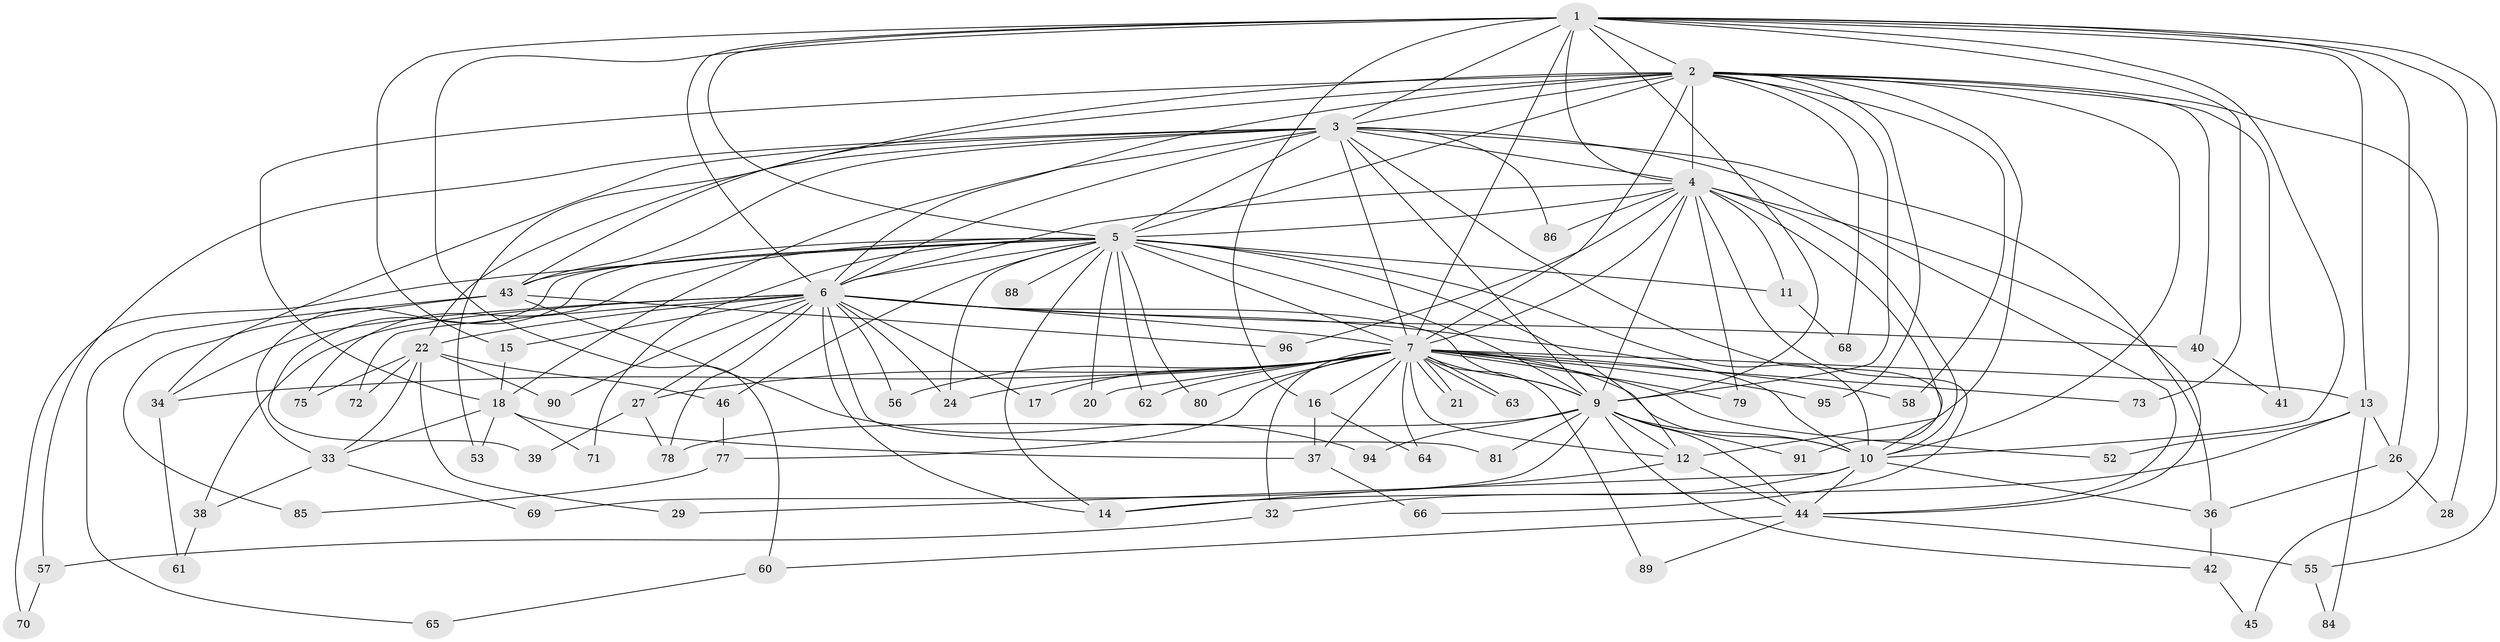 // Generated by graph-tools (version 1.1) at 2025/23/03/03/25 07:23:44]
// undirected, 74 vertices, 180 edges
graph export_dot {
graph [start="1"]
  node [color=gray90,style=filled];
  1 [super="+23"];
  2 [super="+31"];
  3 [super="+25"];
  4 [super="+50"];
  5 [super="+8"];
  6 [super="+48"];
  7 [super="+47"];
  9 [super="+19"];
  10 [super="+67"];
  11;
  12 [super="+74"];
  13 [super="+82"];
  14 [super="+35"];
  15;
  16;
  17;
  18 [super="+30"];
  20;
  21;
  22 [super="+59"];
  24;
  26;
  27;
  28;
  29;
  32 [super="+51"];
  33 [super="+49"];
  34 [super="+76"];
  36 [super="+54"];
  37 [super="+93"];
  38;
  39;
  40;
  41;
  42;
  43 [super="+83"];
  44 [super="+92"];
  45;
  46;
  52;
  53;
  55;
  56;
  57;
  58;
  60;
  61;
  62;
  63;
  64;
  65;
  66;
  68;
  69;
  70;
  71;
  72;
  73;
  75;
  77;
  78 [super="+87"];
  79;
  80;
  81;
  84;
  85;
  86;
  88;
  89;
  90;
  91;
  94;
  95;
  96;
  1 -- 2;
  1 -- 3;
  1 -- 4;
  1 -- 5 [weight=2];
  1 -- 6;
  1 -- 7;
  1 -- 9;
  1 -- 10;
  1 -- 13 [weight=2];
  1 -- 15;
  1 -- 16;
  1 -- 26;
  1 -- 28;
  1 -- 55;
  1 -- 60;
  1 -- 73;
  2 -- 3;
  2 -- 4 [weight=2];
  2 -- 5 [weight=2];
  2 -- 6;
  2 -- 7;
  2 -- 9;
  2 -- 10;
  2 -- 12;
  2 -- 18;
  2 -- 41;
  2 -- 45;
  2 -- 53;
  2 -- 68;
  2 -- 40;
  2 -- 58;
  2 -- 95;
  2 -- 43;
  3 -- 4;
  3 -- 5 [weight=3];
  3 -- 6;
  3 -- 7;
  3 -- 9;
  3 -- 10;
  3 -- 22;
  3 -- 43;
  3 -- 86;
  3 -- 18;
  3 -- 34;
  3 -- 36;
  3 -- 57;
  3 -- 44;
  4 -- 5 [weight=2];
  4 -- 6;
  4 -- 7;
  4 -- 9;
  4 -- 10;
  4 -- 11;
  4 -- 66;
  4 -- 79;
  4 -- 86;
  4 -- 91;
  4 -- 96;
  4 -- 44;
  5 -- 6 [weight=2];
  5 -- 7 [weight=2];
  5 -- 9 [weight=2];
  5 -- 10 [weight=2];
  5 -- 12;
  5 -- 20;
  5 -- 24;
  5 -- 39;
  5 -- 62;
  5 -- 70;
  5 -- 71;
  5 -- 11;
  5 -- 75;
  5 -- 14;
  5 -- 80;
  5 -- 88;
  5 -- 33 [weight=2];
  5 -- 43;
  5 -- 46;
  6 -- 7;
  6 -- 9;
  6 -- 10;
  6 -- 14;
  6 -- 15;
  6 -- 17;
  6 -- 22;
  6 -- 27;
  6 -- 38;
  6 -- 40;
  6 -- 56;
  6 -- 72;
  6 -- 81;
  6 -- 90;
  6 -- 78;
  6 -- 24;
  6 -- 34;
  7 -- 9;
  7 -- 10;
  7 -- 13;
  7 -- 16;
  7 -- 17;
  7 -- 20;
  7 -- 21;
  7 -- 21;
  7 -- 24;
  7 -- 27;
  7 -- 32 [weight=2];
  7 -- 34;
  7 -- 52;
  7 -- 56;
  7 -- 58;
  7 -- 62;
  7 -- 63;
  7 -- 63;
  7 -- 64;
  7 -- 73;
  7 -- 77;
  7 -- 79;
  7 -- 80;
  7 -- 89;
  7 -- 95;
  7 -- 12;
  7 -- 37;
  9 -- 10;
  9 -- 42;
  9 -- 69;
  9 -- 78;
  9 -- 81;
  9 -- 91;
  9 -- 94;
  9 -- 12;
  9 -- 44;
  10 -- 29;
  10 -- 32;
  10 -- 36;
  10 -- 44;
  11 -- 68;
  12 -- 44;
  12 -- 14;
  13 -- 26;
  13 -- 52;
  13 -- 84;
  13 -- 14;
  15 -- 18;
  16 -- 37;
  16 -- 64;
  18 -- 33;
  18 -- 53;
  18 -- 37;
  18 -- 71;
  22 -- 29;
  22 -- 46;
  22 -- 72;
  22 -- 75;
  22 -- 90;
  22 -- 33;
  26 -- 28;
  26 -- 36;
  27 -- 39;
  27 -- 78;
  32 -- 57;
  33 -- 38;
  33 -- 69;
  34 -- 61;
  36 -- 42;
  37 -- 66;
  38 -- 61;
  40 -- 41;
  42 -- 45;
  43 -- 65;
  43 -- 85;
  43 -- 96;
  43 -- 94;
  44 -- 55;
  44 -- 60;
  44 -- 89;
  46 -- 77;
  55 -- 84;
  57 -- 70;
  60 -- 65;
  77 -- 85;
}
